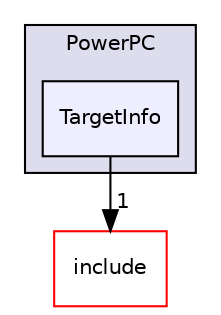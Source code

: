 digraph "lib/Target/PowerPC/TargetInfo" {
  bgcolor=transparent;
  compound=true
  node [ fontsize="10", fontname="Helvetica"];
  edge [ labelfontsize="10", labelfontname="Helvetica"];
  subgraph clusterdir_1854d513cb8eef295481a59a854f7656 {
    graph [ bgcolor="#ddddee", pencolor="black", label="PowerPC" fontname="Helvetica", fontsize="10", URL="dir_1854d513cb8eef295481a59a854f7656.html"]
  dir_9caa13905757761738893b9bf4320c4b [shape=box, label="TargetInfo", style="filled", fillcolor="#eeeeff", pencolor="black", URL="dir_9caa13905757761738893b9bf4320c4b.html"];
  }
  dir_d44c64559bbebec7f509842c48db8b23 [shape=box label="include" color="red" URL="dir_d44c64559bbebec7f509842c48db8b23.html"];
  dir_9caa13905757761738893b9bf4320c4b->dir_d44c64559bbebec7f509842c48db8b23 [headlabel="1", labeldistance=1.5 headhref="dir_000175_000001.html"];
}
